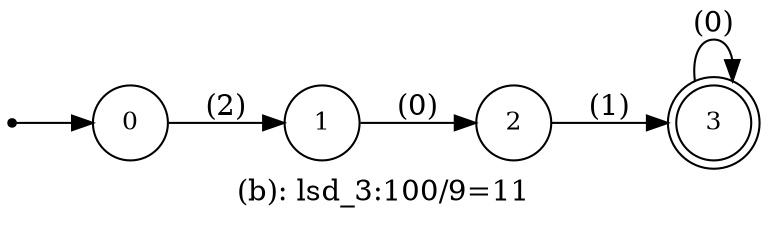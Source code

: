 digraph G {
label = "(b): lsd_3:100/9=11";
rankdir = LR;
node [shape = circle, label="0", fontsize=12]0;
node [shape = circle, label="1", fontsize=12]1;
node [shape = circle, label="2", fontsize=12]2;
node [shape = doublecircle, label="3", fontsize=12]3;
node [shape = point ]; qi
qi ->0;
0 -> 1[ label = "(2)"];
1 -> 2[ label = "(0)"];
2 -> 3[ label = "(1)"];
3 -> 3[ label = "(0)"];
}
